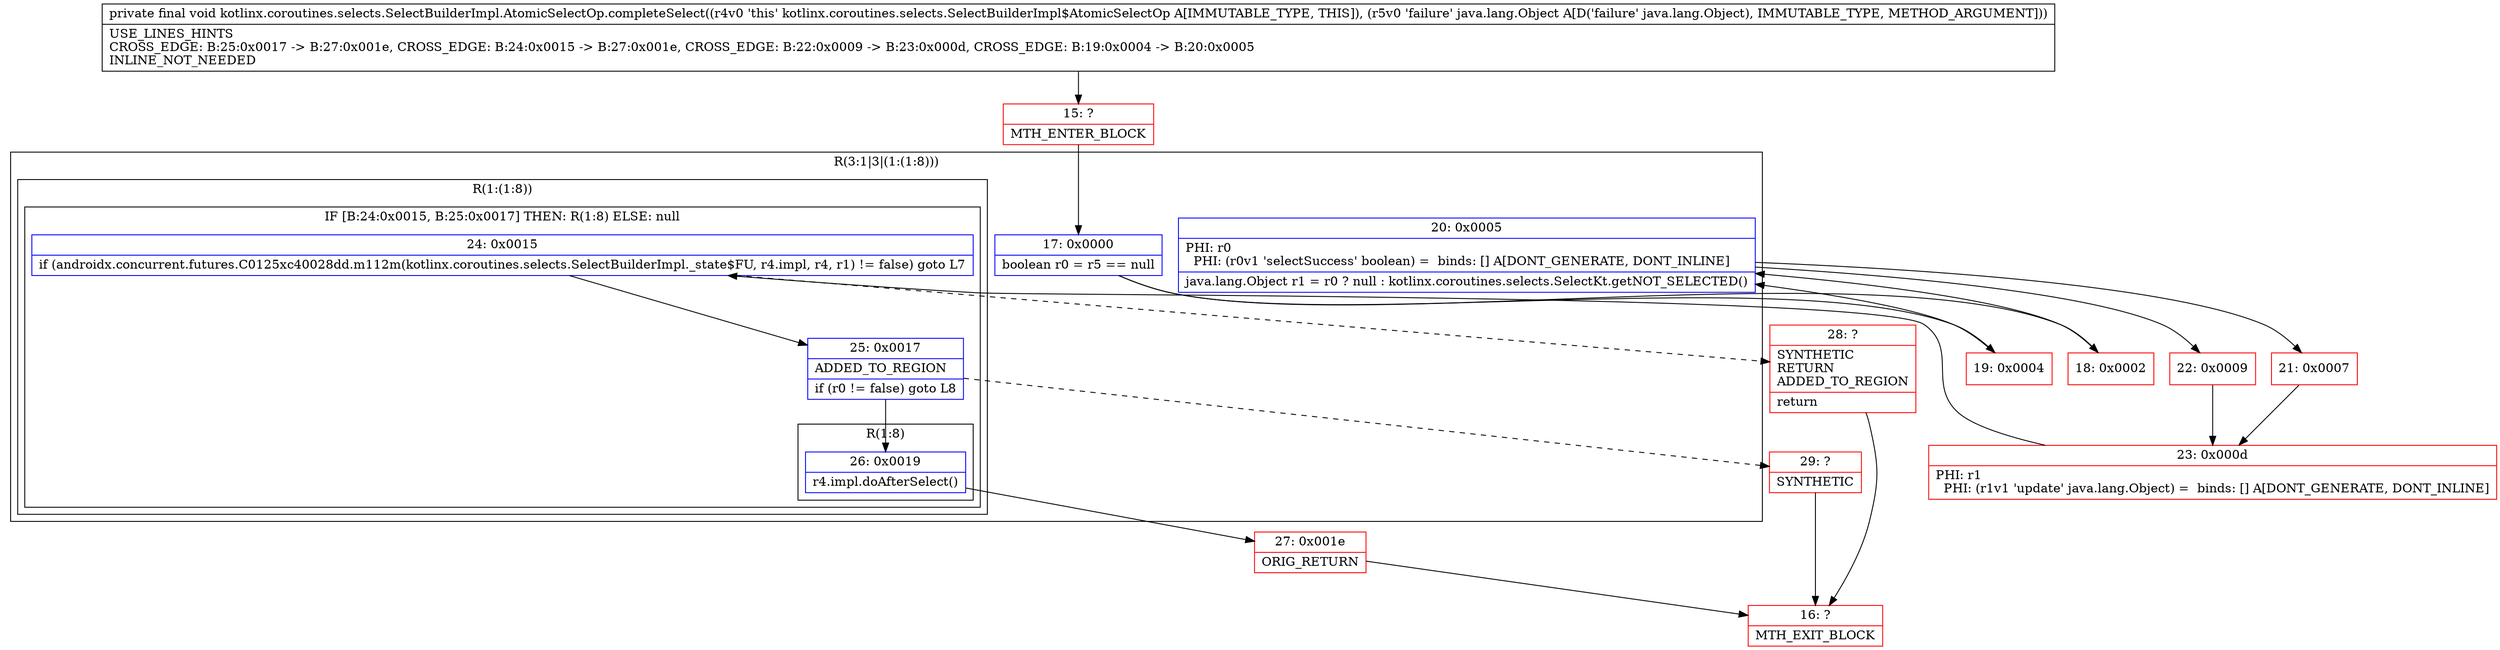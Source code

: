 digraph "CFG forkotlinx.coroutines.selects.SelectBuilderImpl.AtomicSelectOp.completeSelect(Ljava\/lang\/Object;)V" {
subgraph cluster_Region_1548631341 {
label = "R(3:1|3|(1:(1:8)))";
node [shape=record,color=blue];
Node_17 [shape=record,label="{17\:\ 0x0000|boolean r0 = r5 == null\l}"];
Node_20 [shape=record,label="{20\:\ 0x0005|PHI: r0 \l  PHI: (r0v1 'selectSuccess' boolean) =  binds: [] A[DONT_GENERATE, DONT_INLINE]\l|java.lang.Object r1 = r0 ? null : kotlinx.coroutines.selects.SelectKt.getNOT_SELECTED()\l}"];
subgraph cluster_Region_1096727897 {
label = "R(1:(1:8))";
node [shape=record,color=blue];
subgraph cluster_IfRegion_1677613948 {
label = "IF [B:24:0x0015, B:25:0x0017] THEN: R(1:8) ELSE: null";
node [shape=record,color=blue];
Node_24 [shape=record,label="{24\:\ 0x0015|if (androidx.concurrent.futures.C0125xc40028dd.m112m(kotlinx.coroutines.selects.SelectBuilderImpl._state$FU, r4.impl, r4, r1) != false) goto L7\l}"];
Node_25 [shape=record,label="{25\:\ 0x0017|ADDED_TO_REGION\l|if (r0 != false) goto L8\l}"];
subgraph cluster_Region_2084000227 {
label = "R(1:8)";
node [shape=record,color=blue];
Node_26 [shape=record,label="{26\:\ 0x0019|r4.impl.doAfterSelect()\l}"];
}
}
}
}
Node_15 [shape=record,color=red,label="{15\:\ ?|MTH_ENTER_BLOCK\l}"];
Node_18 [shape=record,color=red,label="{18\:\ 0x0002}"];
Node_21 [shape=record,color=red,label="{21\:\ 0x0007}"];
Node_23 [shape=record,color=red,label="{23\:\ 0x000d|PHI: r1 \l  PHI: (r1v1 'update' java.lang.Object) =  binds: [] A[DONT_GENERATE, DONT_INLINE]\l}"];
Node_27 [shape=record,color=red,label="{27\:\ 0x001e|ORIG_RETURN\l}"];
Node_16 [shape=record,color=red,label="{16\:\ ?|MTH_EXIT_BLOCK\l}"];
Node_29 [shape=record,color=red,label="{29\:\ ?|SYNTHETIC\l}"];
Node_28 [shape=record,color=red,label="{28\:\ ?|SYNTHETIC\lRETURN\lADDED_TO_REGION\l|return\l}"];
Node_22 [shape=record,color=red,label="{22\:\ 0x0009}"];
Node_19 [shape=record,color=red,label="{19\:\ 0x0004}"];
MethodNode[shape=record,label="{private final void kotlinx.coroutines.selects.SelectBuilderImpl.AtomicSelectOp.completeSelect((r4v0 'this' kotlinx.coroutines.selects.SelectBuilderImpl$AtomicSelectOp A[IMMUTABLE_TYPE, THIS]), (r5v0 'failure' java.lang.Object A[D('failure' java.lang.Object), IMMUTABLE_TYPE, METHOD_ARGUMENT]))  | USE_LINES_HINTS\lCROSS_EDGE: B:25:0x0017 \-\> B:27:0x001e, CROSS_EDGE: B:24:0x0015 \-\> B:27:0x001e, CROSS_EDGE: B:22:0x0009 \-\> B:23:0x000d, CROSS_EDGE: B:19:0x0004 \-\> B:20:0x0005\lINLINE_NOT_NEEDED\l}"];
MethodNode -> Node_15;Node_17 -> Node_18;
Node_17 -> Node_19;
Node_20 -> Node_21;
Node_20 -> Node_22;
Node_24 -> Node_25;
Node_24 -> Node_28[style=dashed];
Node_25 -> Node_26;
Node_25 -> Node_29[style=dashed];
Node_26 -> Node_27;
Node_15 -> Node_17;
Node_18 -> Node_20;
Node_21 -> Node_23;
Node_23 -> Node_24;
Node_27 -> Node_16;
Node_29 -> Node_16;
Node_28 -> Node_16;
Node_22 -> Node_23;
Node_19 -> Node_20;
}

